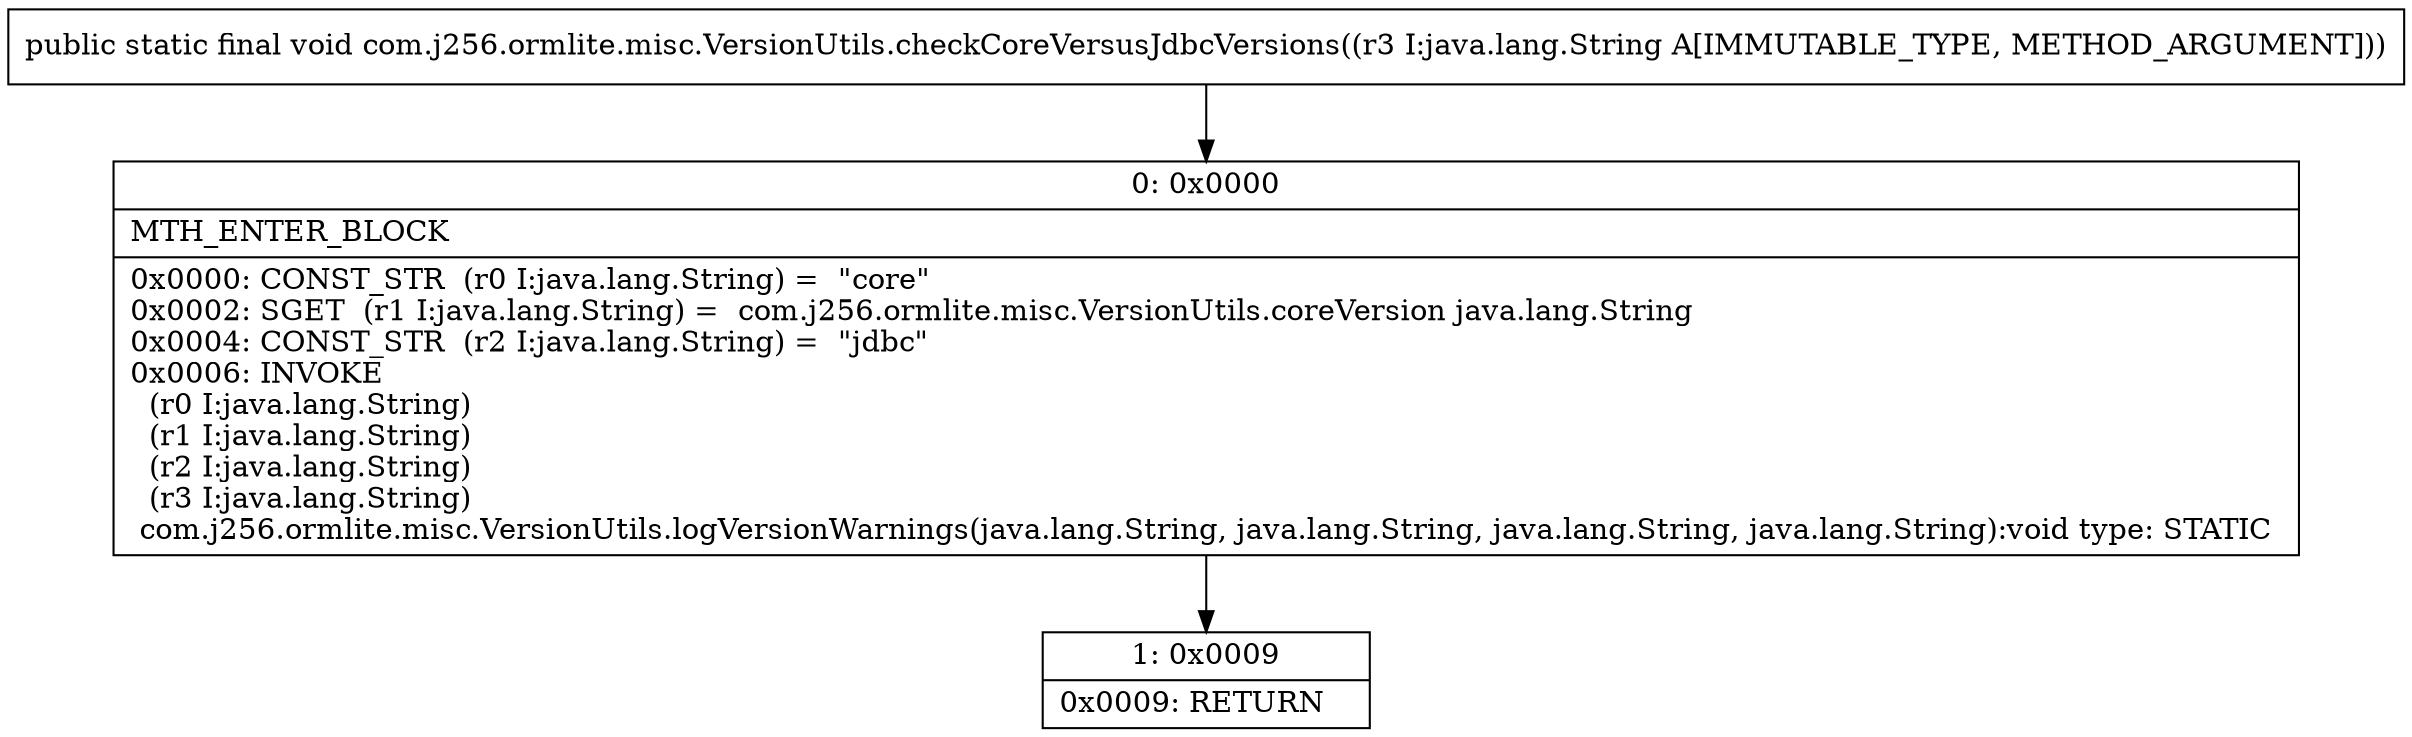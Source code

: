 digraph "CFG forcom.j256.ormlite.misc.VersionUtils.checkCoreVersusJdbcVersions(Ljava\/lang\/String;)V" {
Node_0 [shape=record,label="{0\:\ 0x0000|MTH_ENTER_BLOCK\l|0x0000: CONST_STR  (r0 I:java.lang.String) =  \"core\" \l0x0002: SGET  (r1 I:java.lang.String) =  com.j256.ormlite.misc.VersionUtils.coreVersion java.lang.String \l0x0004: CONST_STR  (r2 I:java.lang.String) =  \"jdbc\" \l0x0006: INVOKE  \l  (r0 I:java.lang.String)\l  (r1 I:java.lang.String)\l  (r2 I:java.lang.String)\l  (r3 I:java.lang.String)\l com.j256.ormlite.misc.VersionUtils.logVersionWarnings(java.lang.String, java.lang.String, java.lang.String, java.lang.String):void type: STATIC \l}"];
Node_1 [shape=record,label="{1\:\ 0x0009|0x0009: RETURN   \l}"];
MethodNode[shape=record,label="{public static final void com.j256.ormlite.misc.VersionUtils.checkCoreVersusJdbcVersions((r3 I:java.lang.String A[IMMUTABLE_TYPE, METHOD_ARGUMENT])) }"];
MethodNode -> Node_0;
Node_0 -> Node_1;
}

